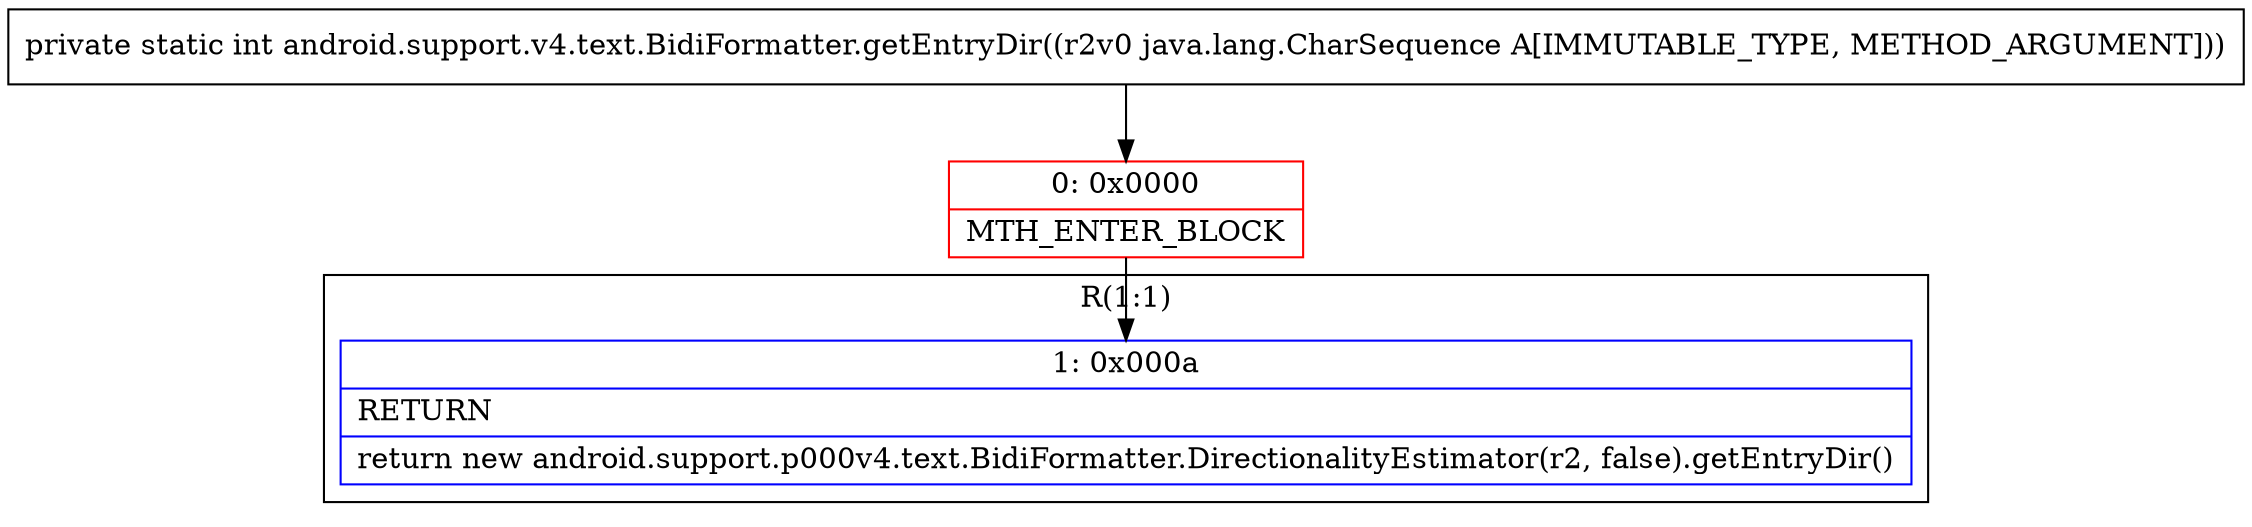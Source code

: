 digraph "CFG forandroid.support.v4.text.BidiFormatter.getEntryDir(Ljava\/lang\/CharSequence;)I" {
subgraph cluster_Region_261204274 {
label = "R(1:1)";
node [shape=record,color=blue];
Node_1 [shape=record,label="{1\:\ 0x000a|RETURN\l|return new android.support.p000v4.text.BidiFormatter.DirectionalityEstimator(r2, false).getEntryDir()\l}"];
}
Node_0 [shape=record,color=red,label="{0\:\ 0x0000|MTH_ENTER_BLOCK\l}"];
MethodNode[shape=record,label="{private static int android.support.v4.text.BidiFormatter.getEntryDir((r2v0 java.lang.CharSequence A[IMMUTABLE_TYPE, METHOD_ARGUMENT])) }"];
MethodNode -> Node_0;
Node_0 -> Node_1;
}

